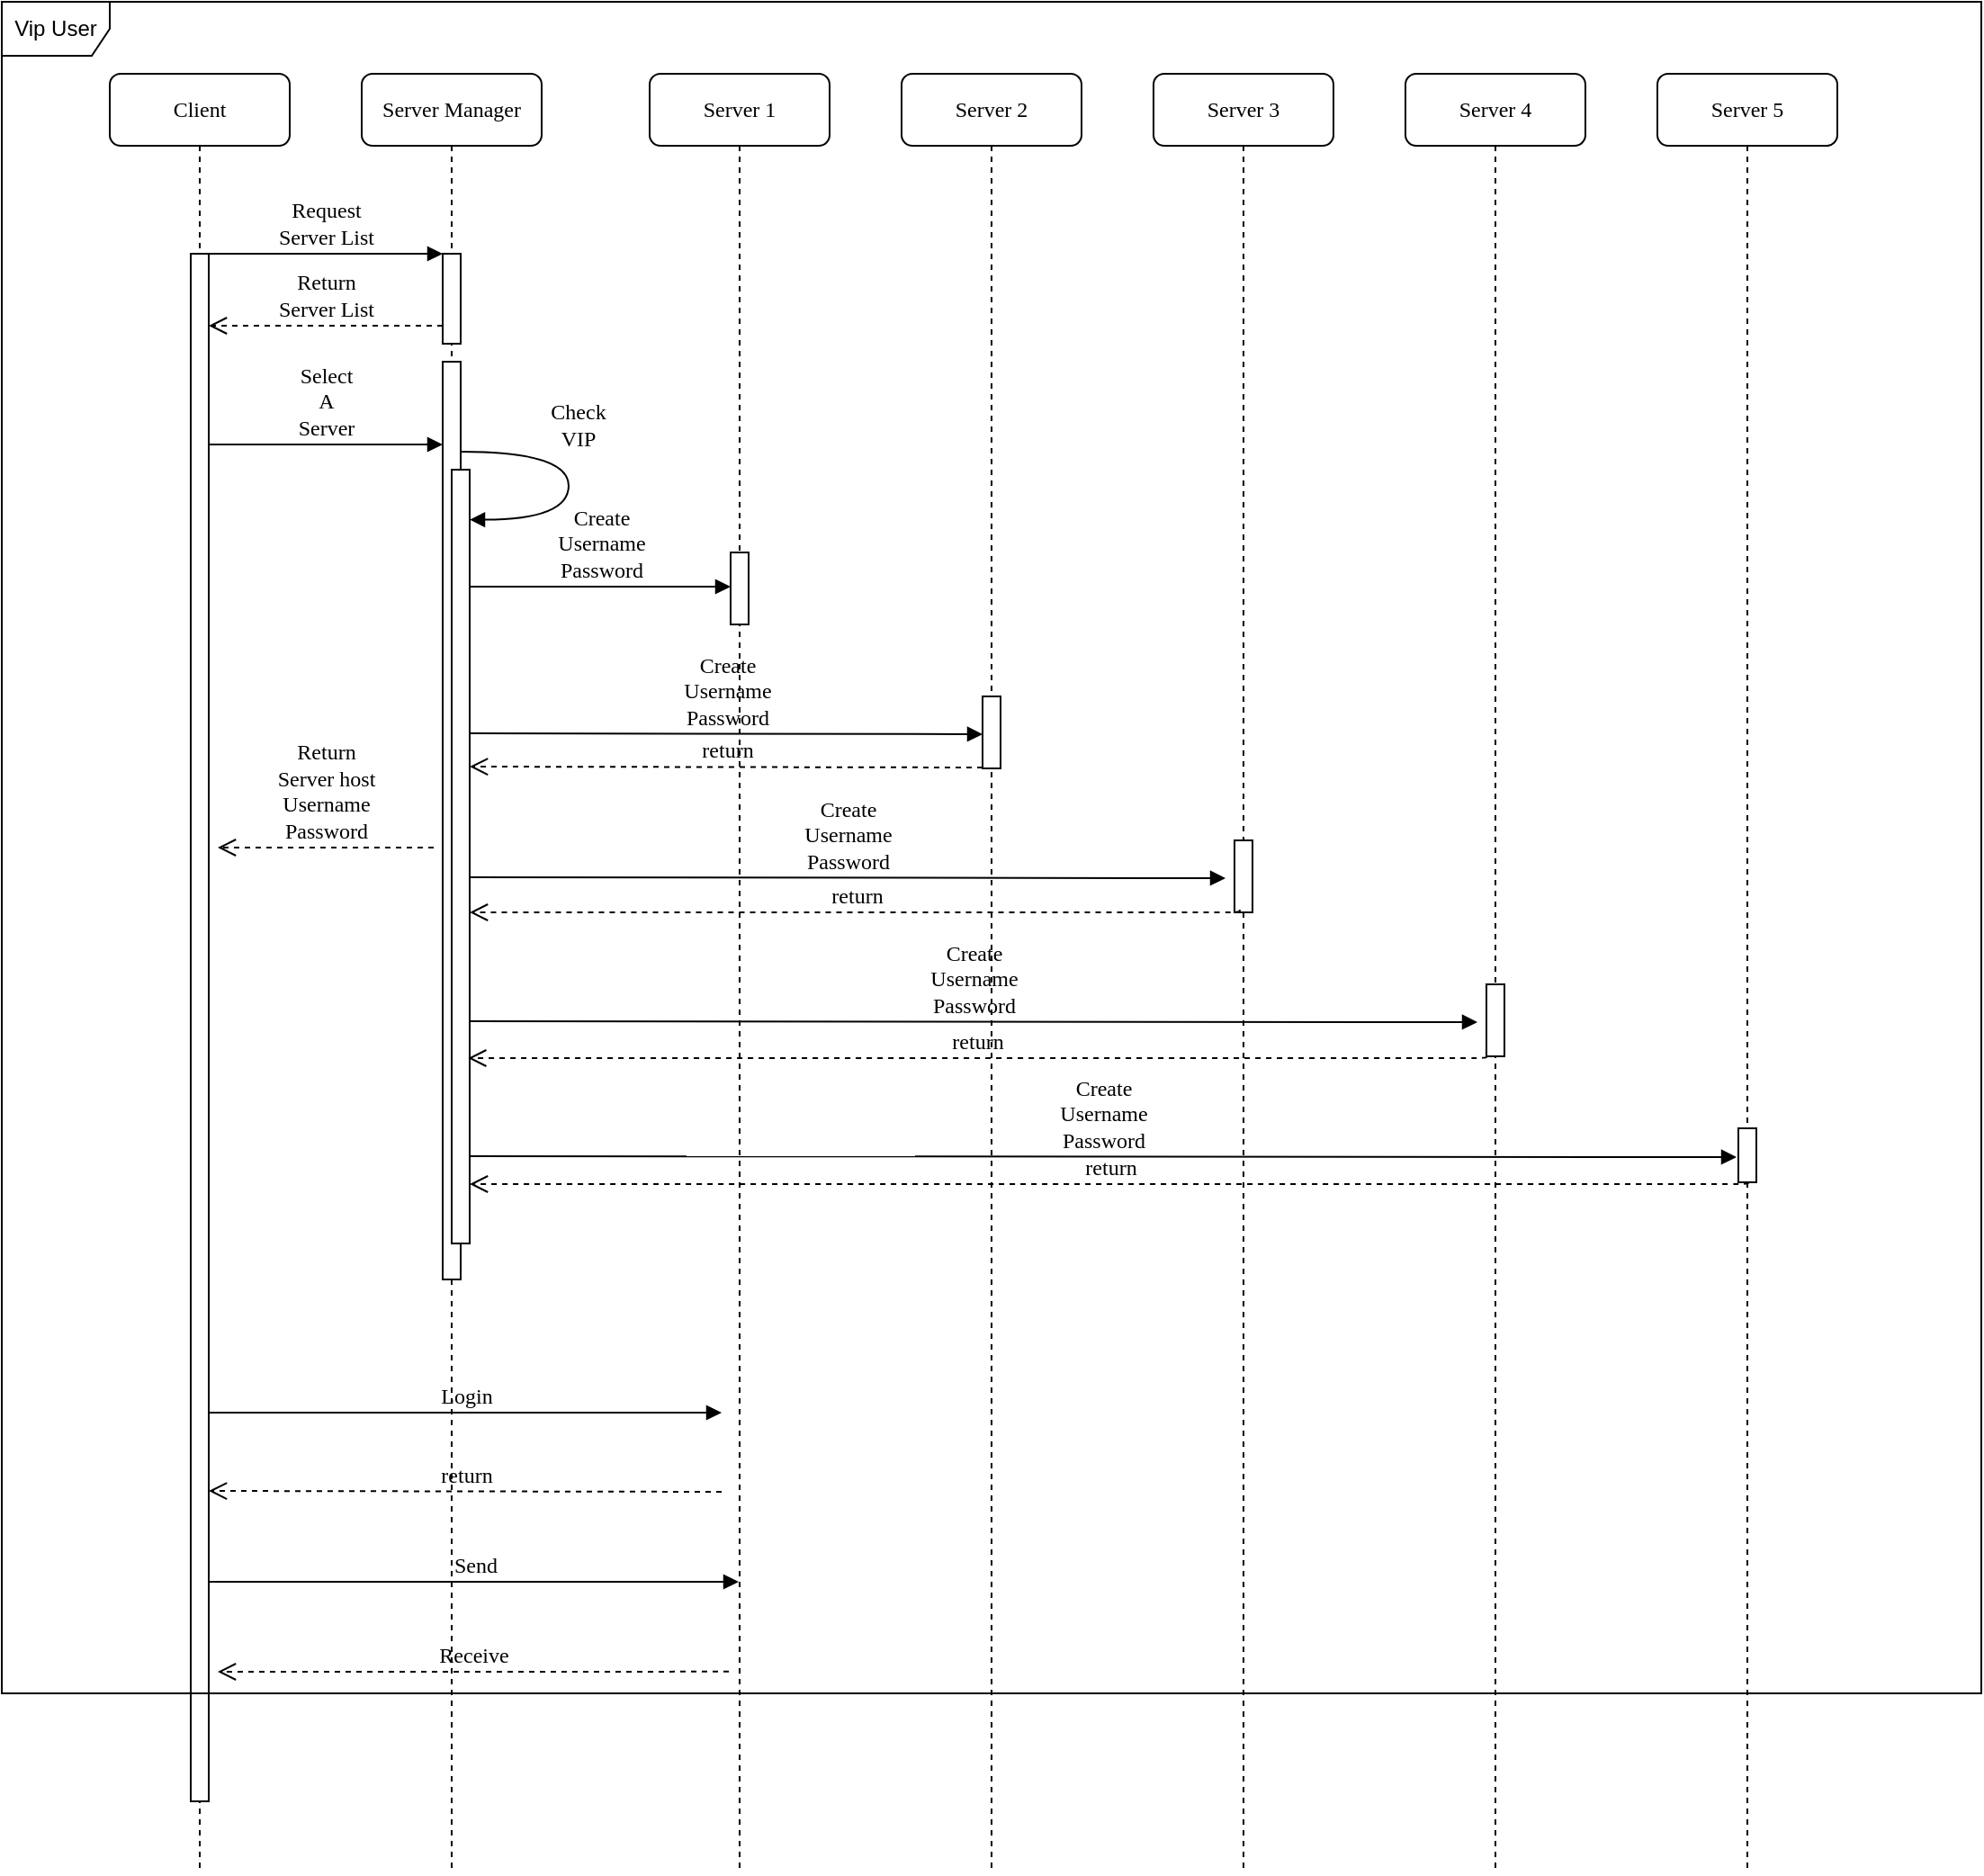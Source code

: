 <mxfile version="22.1.7" type="github">
  <diagram name="Page-1" id="13e1069c-82ec-6db2-03f1-153e76fe0fe0">
    <mxGraphModel dx="2338" dy="1284" grid="1" gridSize="10" guides="1" tooltips="1" connect="1" arrows="1" fold="1" page="1" pageScale="1" pageWidth="1100" pageHeight="850" background="none" math="0" shadow="0">
      <root>
        <mxCell id="0" />
        <mxCell id="1" parent="0" />
        <mxCell id="7baba1c4bc27f4b0-2" value="&lt;div&gt;Server Manager&lt;/div&gt;" style="shape=umlLifeline;perimeter=lifelinePerimeter;whiteSpace=wrap;html=1;container=1;collapsible=0;recursiveResize=0;outlineConnect=0;rounded=1;shadow=0;comic=0;labelBackgroundColor=none;strokeWidth=1;fontFamily=Verdana;fontSize=12;align=center;" parent="1" vertex="1">
          <mxGeometry x="240" y="80" width="100" height="1000" as="geometry" />
        </mxCell>
        <mxCell id="7baba1c4bc27f4b0-10" value="" style="html=1;points=[];perimeter=orthogonalPerimeter;rounded=0;shadow=0;comic=0;labelBackgroundColor=none;strokeWidth=1;fontFamily=Verdana;fontSize=12;align=center;" parent="7baba1c4bc27f4b0-2" vertex="1">
          <mxGeometry x="45" y="100" width="10" height="50" as="geometry" />
        </mxCell>
        <mxCell id="kqqrXtVJcQpzIO3YU2Qk-3" value="" style="html=1;points=[];perimeter=orthogonalPerimeter;rounded=0;shadow=0;comic=0;labelBackgroundColor=none;strokeWidth=1;fontFamily=Verdana;fontSize=12;align=center;" parent="7baba1c4bc27f4b0-2" vertex="1">
          <mxGeometry x="45" y="160" width="10" height="510" as="geometry" />
        </mxCell>
        <mxCell id="kqqrXtVJcQpzIO3YU2Qk-5" value="&lt;div&gt;Select&lt;/div&gt;&lt;div&gt;A&lt;br&gt;&lt;/div&gt;&lt;div&gt;Server &lt;br&gt;&lt;/div&gt;" style="html=1;verticalAlign=bottom;endArrow=block;entryX=0;entryY=0;labelBackgroundColor=none;fontFamily=Verdana;fontSize=12;edgeStyle=elbowEdgeStyle;elbow=vertical;" parent="7baba1c4bc27f4b0-2" edge="1">
          <mxGeometry relative="1" as="geometry">
            <mxPoint x="-85" y="206" as="sourcePoint" />
            <mxPoint x="45" y="206" as="targetPoint" />
          </mxGeometry>
        </mxCell>
        <mxCell id="7baba1c4bc27f4b0-21" value="&lt;div&gt;Return&lt;/div&gt;&lt;div&gt;Server List&lt;/div&gt;" style="html=1;verticalAlign=bottom;endArrow=open;dashed=1;endSize=8;labelBackgroundColor=none;fontFamily=Verdana;fontSize=12;edgeStyle=elbowEdgeStyle;elbow=vertical;" parent="7baba1c4bc27f4b0-2" edge="1">
          <mxGeometry relative="1" as="geometry">
            <mxPoint x="-85" y="140" as="targetPoint" />
            <Array as="points">
              <mxPoint x="-10" y="140" />
              <mxPoint x="20" y="140" />
            </Array>
            <mxPoint x="45" y="140" as="sourcePoint" />
          </mxGeometry>
        </mxCell>
        <mxCell id="g5CKuLgZh3jTE9iR29t2-1" value="" style="html=1;points=[];perimeter=orthogonalPerimeter;rounded=0;shadow=0;comic=0;labelBackgroundColor=none;strokeWidth=1;fontFamily=Verdana;fontSize=12;align=center;" vertex="1" parent="7baba1c4bc27f4b0-2">
          <mxGeometry x="50" y="220" width="10" height="430" as="geometry" />
        </mxCell>
        <mxCell id="7baba1c4bc27f4b0-3" value="&lt;div&gt;Server 1&lt;/div&gt;" style="shape=umlLifeline;perimeter=lifelinePerimeter;whiteSpace=wrap;html=1;container=1;collapsible=0;recursiveResize=0;outlineConnect=0;rounded=1;shadow=0;comic=0;labelBackgroundColor=none;strokeWidth=1;fontFamily=Verdana;fontSize=12;align=center;" parent="1" vertex="1">
          <mxGeometry x="400" y="80" width="100" height="1000" as="geometry" />
        </mxCell>
        <mxCell id="7baba1c4bc27f4b0-13" value="" style="html=1;points=[];perimeter=orthogonalPerimeter;rounded=0;shadow=0;comic=0;labelBackgroundColor=none;strokeWidth=1;fontFamily=Verdana;fontSize=12;align=center;" parent="7baba1c4bc27f4b0-3" vertex="1">
          <mxGeometry x="45" y="266" width="10" height="40" as="geometry" />
        </mxCell>
        <mxCell id="7baba1c4bc27f4b0-14" value="&lt;div&gt;Create&lt;/div&gt;&lt;div&gt;Username&lt;/div&gt;&lt;div&gt;Password&lt;/div&gt;" style="html=1;verticalAlign=bottom;endArrow=block;entryX=0;entryY=0;labelBackgroundColor=none;fontFamily=Verdana;fontSize=12;edgeStyle=elbowEdgeStyle;elbow=vertical;" parent="7baba1c4bc27f4b0-3" edge="1">
          <mxGeometry relative="1" as="geometry">
            <mxPoint x="-100" y="285" as="sourcePoint" />
            <mxPoint x="45" y="285.0" as="targetPoint" />
          </mxGeometry>
        </mxCell>
        <mxCell id="7baba1c4bc27f4b0-4" value="&lt;div&gt;Server 2&lt;/div&gt;" style="shape=umlLifeline;perimeter=lifelinePerimeter;whiteSpace=wrap;html=1;container=1;collapsible=0;recursiveResize=0;outlineConnect=0;rounded=1;shadow=0;comic=0;labelBackgroundColor=none;strokeWidth=1;fontFamily=Verdana;fontSize=12;align=center;" parent="1" vertex="1">
          <mxGeometry x="540" y="80" width="100" height="1000" as="geometry" />
        </mxCell>
        <mxCell id="7baba1c4bc27f4b0-5" value="&lt;div&gt;Server 3&lt;/div&gt;" style="shape=umlLifeline;perimeter=lifelinePerimeter;whiteSpace=wrap;html=1;container=1;collapsible=0;recursiveResize=0;outlineConnect=0;rounded=1;shadow=0;comic=0;labelBackgroundColor=none;strokeWidth=1;fontFamily=Verdana;fontSize=12;align=center;" parent="1" vertex="1">
          <mxGeometry x="680" y="80" width="100" height="1000" as="geometry" />
        </mxCell>
        <mxCell id="7baba1c4bc27f4b0-6" value="Server 4" style="shape=umlLifeline;perimeter=lifelinePerimeter;whiteSpace=wrap;html=1;container=1;collapsible=0;recursiveResize=0;outlineConnect=0;rounded=1;shadow=0;comic=0;labelBackgroundColor=none;strokeWidth=1;fontFamily=Verdana;fontSize=12;align=center;" parent="1" vertex="1">
          <mxGeometry x="820" y="80" width="100" height="1000" as="geometry" />
        </mxCell>
        <mxCell id="7baba1c4bc27f4b0-7" value="Server 5" style="shape=umlLifeline;perimeter=lifelinePerimeter;whiteSpace=wrap;html=1;container=1;collapsible=0;recursiveResize=0;outlineConnect=0;rounded=1;shadow=0;comic=0;labelBackgroundColor=none;strokeWidth=1;fontFamily=Verdana;fontSize=12;align=center;" parent="1" vertex="1">
          <mxGeometry x="960" y="80" width="100" height="1000" as="geometry" />
        </mxCell>
        <mxCell id="7baba1c4bc27f4b0-8" value="&lt;div&gt;Client&lt;/div&gt;" style="shape=umlLifeline;perimeter=lifelinePerimeter;whiteSpace=wrap;html=1;container=1;collapsible=0;recursiveResize=0;outlineConnect=0;rounded=1;shadow=0;comic=0;labelBackgroundColor=none;strokeWidth=1;fontFamily=Verdana;fontSize=12;align=center;" parent="1" vertex="1">
          <mxGeometry x="100" y="80" width="100" height="1000" as="geometry" />
        </mxCell>
        <mxCell id="7baba1c4bc27f4b0-9" value="" style="html=1;points=[];perimeter=orthogonalPerimeter;rounded=0;shadow=0;comic=0;labelBackgroundColor=none;strokeWidth=1;fontFamily=Verdana;fontSize=12;align=center;" parent="7baba1c4bc27f4b0-8" vertex="1">
          <mxGeometry x="45" y="100" width="10" height="860" as="geometry" />
        </mxCell>
        <mxCell id="7baba1c4bc27f4b0-19" value="" style="html=1;points=[];perimeter=orthogonalPerimeter;rounded=0;shadow=0;comic=0;labelBackgroundColor=none;strokeWidth=1;fontFamily=Verdana;fontSize=12;align=center;" parent="1" vertex="1">
          <mxGeometry x="725" y="506" width="10" height="40" as="geometry" />
        </mxCell>
        <mxCell id="7baba1c4bc27f4b0-23" value="Login" style="html=1;verticalAlign=bottom;endArrow=block;labelBackgroundColor=none;fontFamily=Verdana;fontSize=12;" parent="1" edge="1">
          <mxGeometry relative="1" as="geometry">
            <mxPoint x="155" y="824" as="sourcePoint" />
            <mxPoint x="440" y="824" as="targetPoint" />
          </mxGeometry>
        </mxCell>
        <mxCell id="7baba1c4bc27f4b0-25" value="" style="html=1;points=[];perimeter=orthogonalPerimeter;rounded=0;shadow=0;comic=0;labelBackgroundColor=none;strokeColor=#000000;strokeWidth=1;fillColor=#FFFFFF;fontFamily=Verdana;fontSize=12;fontColor=#000000;align=center;" parent="1" vertex="1">
          <mxGeometry x="1005" y="666" width="10" height="30" as="geometry" />
        </mxCell>
        <mxCell id="7baba1c4bc27f4b0-11" value="&lt;div&gt;Request &lt;br&gt;&lt;/div&gt;&lt;div&gt;Server List&lt;/div&gt;" style="html=1;verticalAlign=bottom;endArrow=block;entryX=0;entryY=0;labelBackgroundColor=none;fontFamily=Verdana;fontSize=12;edgeStyle=elbowEdgeStyle;elbow=vertical;" parent="1" source="7baba1c4bc27f4b0-9" target="7baba1c4bc27f4b0-10" edge="1">
          <mxGeometry relative="1" as="geometry">
            <mxPoint x="220" y="190" as="sourcePoint" />
          </mxGeometry>
        </mxCell>
        <mxCell id="kqqrXtVJcQpzIO3YU2Qk-8" value="Vip User" style="shape=umlFrame;whiteSpace=wrap;html=1;pointerEvents=0;" parent="1" vertex="1">
          <mxGeometry x="40" y="40" width="1100" height="940" as="geometry" />
        </mxCell>
        <mxCell id="kqqrXtVJcQpzIO3YU2Qk-10" value="return" style="html=1;verticalAlign=bottom;endArrow=open;dashed=1;endSize=8;labelBackgroundColor=none;fontFamily=Verdana;fontSize=12;edgeStyle=elbowEdgeStyle;elbow=vertical;" parent="1" edge="1">
          <mxGeometry relative="1" as="geometry">
            <mxPoint x="155" y="867.5" as="targetPoint" />
            <Array as="points">
              <mxPoint x="570" y="867.5" />
            </Array>
            <mxPoint x="440" y="868" as="sourcePoint" />
          </mxGeometry>
        </mxCell>
        <mxCell id="kqqrXtVJcQpzIO3YU2Qk-11" value="Send " style="html=1;verticalAlign=bottom;endArrow=block;labelBackgroundColor=none;fontFamily=Verdana;fontSize=12;edgeStyle=elbowEdgeStyle;elbow=vertical;" parent="1" edge="1" target="7baba1c4bc27f4b0-3">
          <mxGeometry relative="1" as="geometry">
            <mxPoint x="155" y="918" as="sourcePoint" />
            <mxPoint x="425" y="918" as="targetPoint" />
          </mxGeometry>
        </mxCell>
        <mxCell id="kqqrXtVJcQpzIO3YU2Qk-12" value="&lt;div&gt;Receive&lt;/div&gt;" style="html=1;verticalAlign=bottom;endArrow=open;dashed=1;endSize=8;labelBackgroundColor=none;fontFamily=Verdana;fontSize=12;edgeStyle=elbowEdgeStyle;elbow=vertical;exitX=-0.1;exitY=0.833;exitDx=0;exitDy=0;exitPerimeter=0;" parent="1" edge="1">
          <mxGeometry relative="1" as="geometry">
            <mxPoint x="160" y="968" as="targetPoint" />
            <Array as="points">
              <mxPoint x="580" y="968" />
            </Array>
            <mxPoint x="444" y="967.93" as="sourcePoint" />
          </mxGeometry>
        </mxCell>
        <mxCell id="g5CKuLgZh3jTE9iR29t2-2" value="&lt;div&gt;Check&lt;/div&gt;&lt;div&gt;VIP&lt;/div&gt;" style="html=1;verticalAlign=bottom;endArrow=block;labelBackgroundColor=none;fontFamily=Verdana;fontSize=12;elbow=vertical;edgeStyle=orthogonalEdgeStyle;curved=1;exitX=1;exitY=0.02;exitDx=0;exitDy=0;exitPerimeter=0;" edge="1" parent="1">
          <mxGeometry x="-0.189" y="5" relative="1" as="geometry">
            <mxPoint x="295" y="290.0" as="sourcePoint" />
            <mxPoint x="300" y="327.8" as="targetPoint" />
            <Array as="points">
              <mxPoint x="355" y="289.8" />
              <mxPoint x="355" y="327.8" />
            </Array>
            <mxPoint as="offset" />
          </mxGeometry>
        </mxCell>
        <mxCell id="g5CKuLgZh3jTE9iR29t2-3" value="" style="html=1;points=[];perimeter=orthogonalPerimeter;rounded=0;shadow=0;comic=0;labelBackgroundColor=none;strokeWidth=1;fontFamily=Verdana;fontSize=12;align=center;" vertex="1" parent="1">
          <mxGeometry x="865" y="586" width="10" height="40" as="geometry" />
        </mxCell>
        <mxCell id="g5CKuLgZh3jTE9iR29t2-4" value="" style="html=1;points=[];perimeter=orthogonalPerimeter;rounded=0;shadow=0;comic=0;labelBackgroundColor=none;strokeWidth=1;fontFamily=Verdana;fontSize=12;align=center;" vertex="1" parent="1">
          <mxGeometry x="585" y="426" width="10" height="40" as="geometry" />
        </mxCell>
        <mxCell id="g5CKuLgZh3jTE9iR29t2-6" value="&lt;div&gt;Create&lt;/div&gt;&lt;div&gt;Username&lt;/div&gt;&lt;div&gt;Password&lt;/div&gt;" style="html=1;verticalAlign=bottom;endArrow=block;labelBackgroundColor=none;fontFamily=Verdana;fontSize=12;edgeStyle=elbowEdgeStyle;elbow=vertical;" edge="1" parent="1">
          <mxGeometry relative="1" as="geometry">
            <mxPoint x="300" y="446.5" as="sourcePoint" />
            <mxPoint x="585" y="447" as="targetPoint" />
            <Array as="points">
              <mxPoint x="275" y="447" />
            </Array>
          </mxGeometry>
        </mxCell>
        <mxCell id="g5CKuLgZh3jTE9iR29t2-7" value="&lt;div&gt;Create&lt;/div&gt;&lt;div&gt;Username&lt;/div&gt;&lt;div&gt;Password&lt;/div&gt;" style="html=1;verticalAlign=bottom;endArrow=block;labelBackgroundColor=none;fontFamily=Verdana;fontSize=12;edgeStyle=elbowEdgeStyle;elbow=vertical;entryX=-0.1;entryY=0.5;entryDx=0;entryDy=0;entryPerimeter=0;" edge="1" parent="1">
          <mxGeometry relative="1" as="geometry">
            <mxPoint x="300" y="681.5" as="sourcePoint" />
            <mxPoint x="1004" y="682" as="targetPoint" />
            <Array as="points">
              <mxPoint x="275" y="682" />
            </Array>
          </mxGeometry>
        </mxCell>
        <mxCell id="g5CKuLgZh3jTE9iR29t2-8" value="&lt;div&gt;Create&lt;/div&gt;&lt;div&gt;Username&lt;/div&gt;&lt;div&gt;Password&lt;/div&gt;" style="html=1;verticalAlign=bottom;endArrow=block;labelBackgroundColor=none;fontFamily=Verdana;fontSize=12;edgeStyle=elbowEdgeStyle;elbow=vertical;" edge="1" parent="1">
          <mxGeometry relative="1" as="geometry">
            <mxPoint x="300" y="606.5" as="sourcePoint" />
            <mxPoint x="860" y="607" as="targetPoint" />
            <Array as="points">
              <mxPoint x="275" y="607" />
            </Array>
          </mxGeometry>
        </mxCell>
        <mxCell id="g5CKuLgZh3jTE9iR29t2-9" value="&lt;div&gt;Create&lt;/div&gt;&lt;div&gt;Username&lt;/div&gt;&lt;div&gt;Password&lt;/div&gt;" style="html=1;verticalAlign=bottom;endArrow=block;labelBackgroundColor=none;fontFamily=Verdana;fontSize=12;edgeStyle=elbowEdgeStyle;elbow=vertical;entryX=-0.5;entryY=0.5;entryDx=0;entryDy=0;entryPerimeter=0;" edge="1" parent="1">
          <mxGeometry relative="1" as="geometry">
            <mxPoint x="300" y="526.5" as="sourcePoint" />
            <mxPoint x="720" y="527" as="targetPoint" />
            <Array as="points">
              <mxPoint x="275" y="527" />
            </Array>
          </mxGeometry>
        </mxCell>
        <mxCell id="kqqrXtVJcQpzIO3YU2Qk-6" value="&lt;div&gt;Return&lt;/div&gt;&lt;div&gt;Server host&lt;br&gt;&lt;/div&gt;&lt;div&gt;Username&lt;/div&gt;&lt;div&gt;Password&lt;/div&gt;" style="html=1;verticalAlign=bottom;endArrow=open;dashed=1;endSize=8;labelBackgroundColor=none;fontFamily=Verdana;fontSize=12;edgeStyle=elbowEdgeStyle;elbow=vertical;" parent="1" edge="1">
          <mxGeometry relative="1" as="geometry">
            <mxPoint x="160" y="510" as="targetPoint" />
            <Array as="points">
              <mxPoint x="254.5" y="510" />
              <mxPoint x="284.5" y="510" />
            </Array>
            <mxPoint x="280" y="510" as="sourcePoint" />
          </mxGeometry>
        </mxCell>
        <mxCell id="g5CKuLgZh3jTE9iR29t2-11" value="return" style="html=1;verticalAlign=bottom;endArrow=open;dashed=1;endSize=8;labelBackgroundColor=none;fontFamily=Verdana;fontSize=12;edgeStyle=elbowEdgeStyle;elbow=vertical;" edge="1" parent="1">
          <mxGeometry relative="1" as="geometry">
            <mxPoint x="300" y="465" as="targetPoint" />
            <Array as="points">
              <mxPoint x="715" y="465" />
            </Array>
            <mxPoint x="585" y="465.5" as="sourcePoint" />
          </mxGeometry>
        </mxCell>
        <mxCell id="g5CKuLgZh3jTE9iR29t2-12" value="return" style="html=1;verticalAlign=bottom;endArrow=open;dashed=1;endSize=8;labelBackgroundColor=none;fontFamily=Verdana;fontSize=12;edgeStyle=elbowEdgeStyle;elbow=vertical;exitX=0.293;exitY=0.964;exitDx=0;exitDy=0;exitPerimeter=0;" edge="1" parent="1" source="7baba1c4bc27f4b0-19">
          <mxGeometry relative="1" as="geometry">
            <mxPoint x="300" y="546" as="targetPoint" />
            <Array as="points">
              <mxPoint x="715" y="546" />
            </Array>
            <mxPoint x="585" y="546.5" as="sourcePoint" />
          </mxGeometry>
        </mxCell>
        <mxCell id="g5CKuLgZh3jTE9iR29t2-13" value="return" style="html=1;verticalAlign=bottom;endArrow=open;dashed=1;endSize=8;labelBackgroundColor=none;fontFamily=Verdana;fontSize=12;edgeStyle=elbowEdgeStyle;elbow=vertical;exitX=0.293;exitY=0.964;exitDx=0;exitDy=0;exitPerimeter=0;entryX=0.911;entryY=0.759;entryDx=0;entryDy=0;entryPerimeter=0;" edge="1" parent="1" target="g5CKuLgZh3jTE9iR29t2-1">
          <mxGeometry relative="1" as="geometry">
            <mxPoint x="330" y="627" as="targetPoint" />
            <Array as="points">
              <mxPoint x="1005" y="627" />
            </Array>
            <mxPoint x="865" y="626" as="sourcePoint" />
          </mxGeometry>
        </mxCell>
        <mxCell id="g5CKuLgZh3jTE9iR29t2-14" value="return" style="html=1;verticalAlign=bottom;endArrow=open;dashed=1;endSize=8;labelBackgroundColor=none;fontFamily=Verdana;fontSize=12;edgeStyle=elbowEdgeStyle;elbow=vertical;exitX=0.293;exitY=0.964;exitDx=0;exitDy=0;exitPerimeter=0;entryX=1;entryY=0.921;entryDx=0;entryDy=0;entryPerimeter=0;" edge="1" parent="1" target="g5CKuLgZh3jTE9iR29t2-1">
          <mxGeometry relative="1" as="geometry">
            <mxPoint x="310" y="697" as="targetPoint" />
            <Array as="points">
              <mxPoint x="1150.5" y="697" />
            </Array>
            <mxPoint x="1010.5" y="696" as="sourcePoint" />
          </mxGeometry>
        </mxCell>
      </root>
    </mxGraphModel>
  </diagram>
</mxfile>
